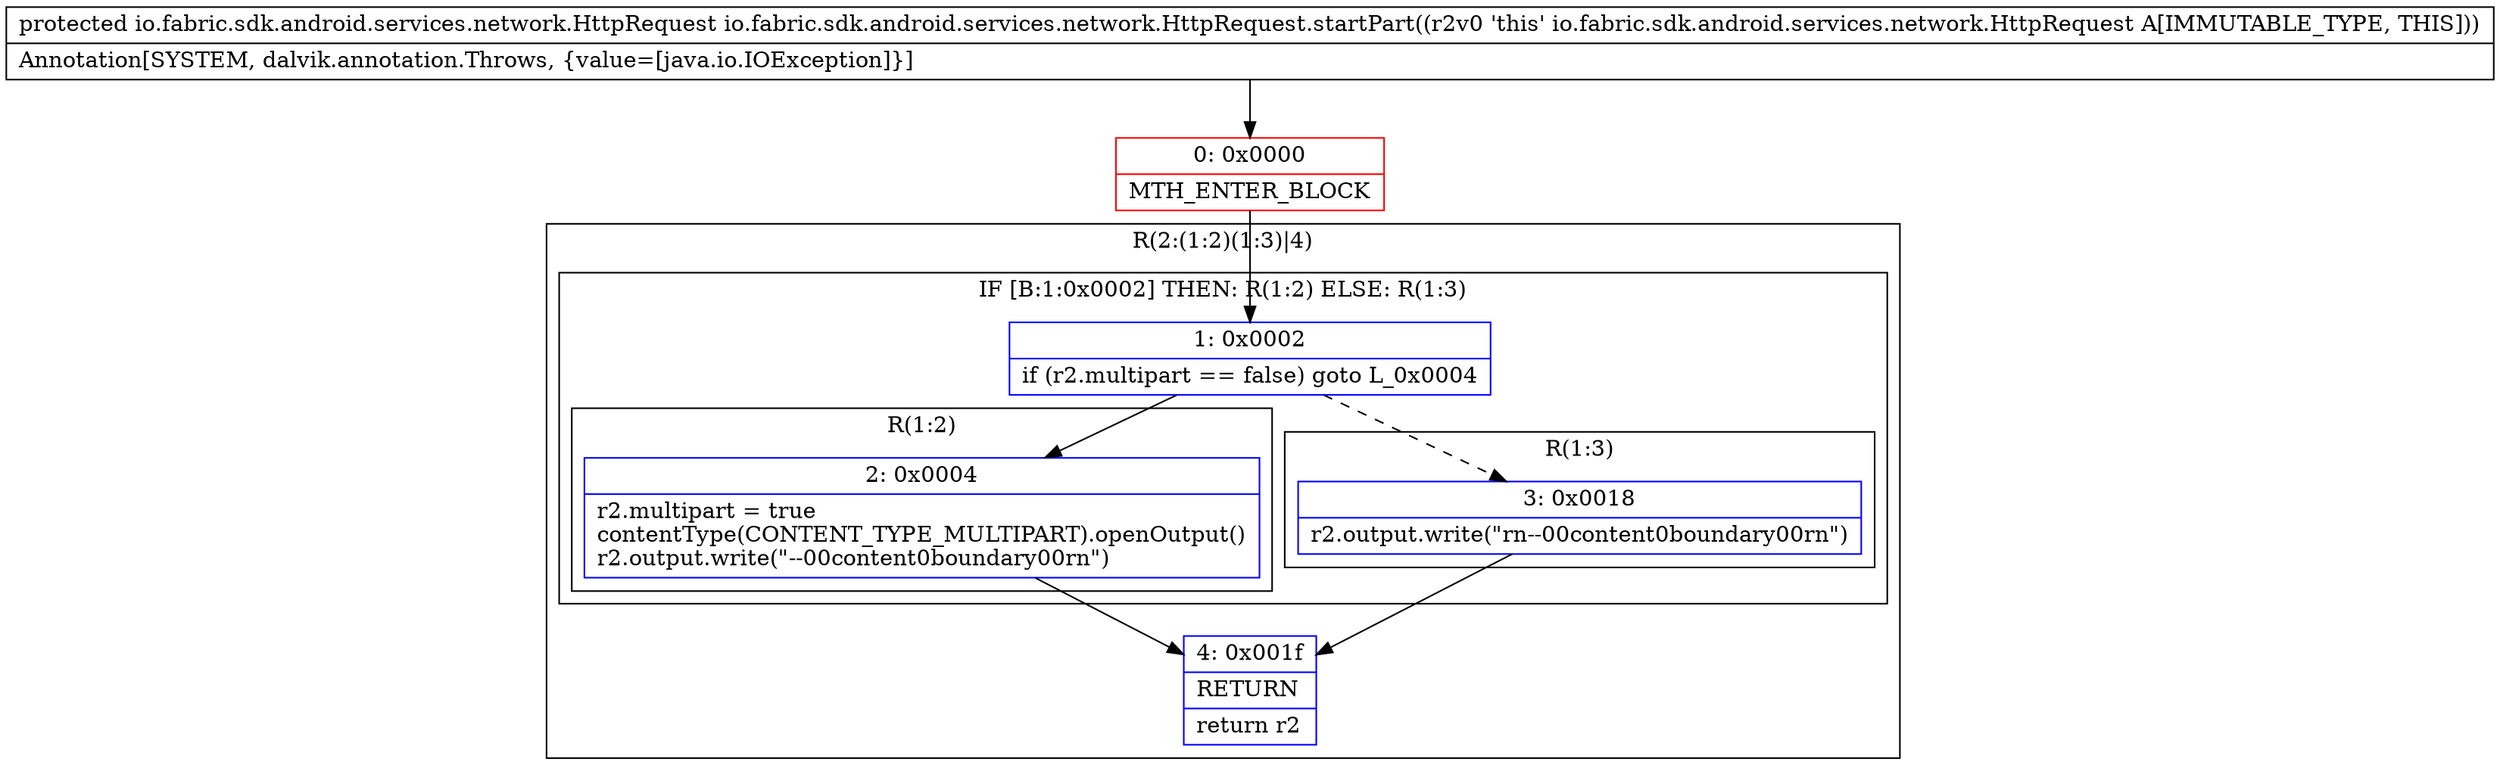 digraph "CFG forio.fabric.sdk.android.services.network.HttpRequest.startPart()Lio\/fabric\/sdk\/android\/services\/network\/HttpRequest;" {
subgraph cluster_Region_2043380615 {
label = "R(2:(1:2)(1:3)|4)";
node [shape=record,color=blue];
subgraph cluster_IfRegion_175284408 {
label = "IF [B:1:0x0002] THEN: R(1:2) ELSE: R(1:3)";
node [shape=record,color=blue];
Node_1 [shape=record,label="{1\:\ 0x0002|if (r2.multipart == false) goto L_0x0004\l}"];
subgraph cluster_Region_323965189 {
label = "R(1:2)";
node [shape=record,color=blue];
Node_2 [shape=record,label="{2\:\ 0x0004|r2.multipart = true\lcontentType(CONTENT_TYPE_MULTIPART).openOutput()\lr2.output.write(\"\-\-00content0boundary00rn\")\l}"];
}
subgraph cluster_Region_369020745 {
label = "R(1:3)";
node [shape=record,color=blue];
Node_3 [shape=record,label="{3\:\ 0x0018|r2.output.write(\"rn\-\-00content0boundary00rn\")\l}"];
}
}
Node_4 [shape=record,label="{4\:\ 0x001f|RETURN\l|return r2\l}"];
}
Node_0 [shape=record,color=red,label="{0\:\ 0x0000|MTH_ENTER_BLOCK\l}"];
MethodNode[shape=record,label="{protected io.fabric.sdk.android.services.network.HttpRequest io.fabric.sdk.android.services.network.HttpRequest.startPart((r2v0 'this' io.fabric.sdk.android.services.network.HttpRequest A[IMMUTABLE_TYPE, THIS]))  | Annotation[SYSTEM, dalvik.annotation.Throws, \{value=[java.io.IOException]\}]\l}"];
MethodNode -> Node_0;
Node_1 -> Node_2;
Node_1 -> Node_3[style=dashed];
Node_2 -> Node_4;
Node_3 -> Node_4;
Node_0 -> Node_1;
}

